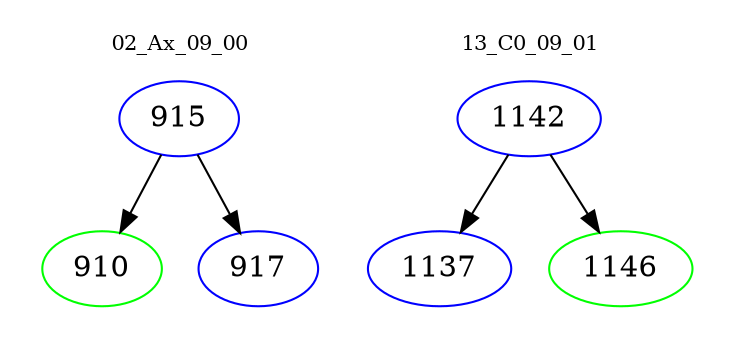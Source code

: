 digraph{
subgraph cluster_0 {
color = white
label = "02_Ax_09_00";
fontsize=10;
T0_915 [label="915", color="blue"]
T0_915 -> T0_910 [color="black"]
T0_910 [label="910", color="green"]
T0_915 -> T0_917 [color="black"]
T0_917 [label="917", color="blue"]
}
subgraph cluster_1 {
color = white
label = "13_C0_09_01";
fontsize=10;
T1_1142 [label="1142", color="blue"]
T1_1142 -> T1_1137 [color="black"]
T1_1137 [label="1137", color="blue"]
T1_1142 -> T1_1146 [color="black"]
T1_1146 [label="1146", color="green"]
}
}

